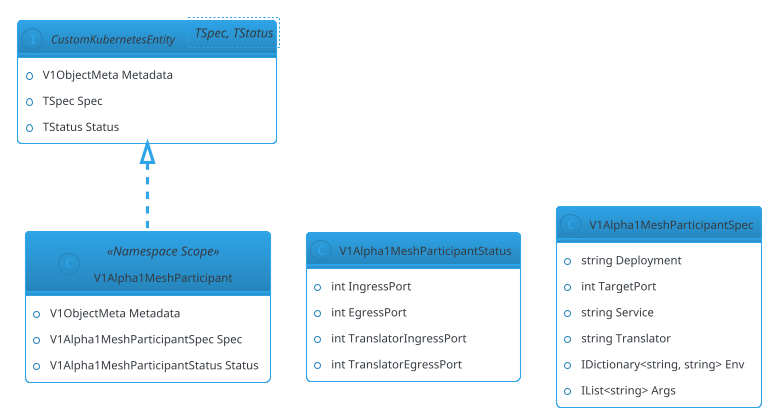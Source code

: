 @startuml
!theme cerulean-outline
hide empty methods

interface CustomKubernetesEntity <TSpec, TStatus> {
  +V1ObjectMeta Metadata
  +TSpec Spec
  +TStatus Status
}

class V1Alpha1MeshParticipant <<Namespace Scope>> implements CustomKubernetesEntity {
  +V1ObjectMeta Metadata
  +V1Alpha1MeshParticipantSpec Spec
  +V1Alpha1MeshParticipantStatus Status
}

class V1Alpha1MeshParticipantSpec {
  +string Deployment
  +int TargetPort
  +string Service
  +string Translator
  +IDictionary<string, string> Env
  +IList<string> Args
}

class V1Alpha1MeshParticipantStatus {
  +int IngressPort
  +int EgressPort
  +int TranslatorIngressPort
  +int TranslatorEgressPort
}

V1Alpha1MeshParticipant -[hidden]r-> V1Alpha1MeshParticipantSpec
V1Alpha1MeshParticipant -[hidden]r-> V1Alpha1MeshParticipantStatus

@enduml
